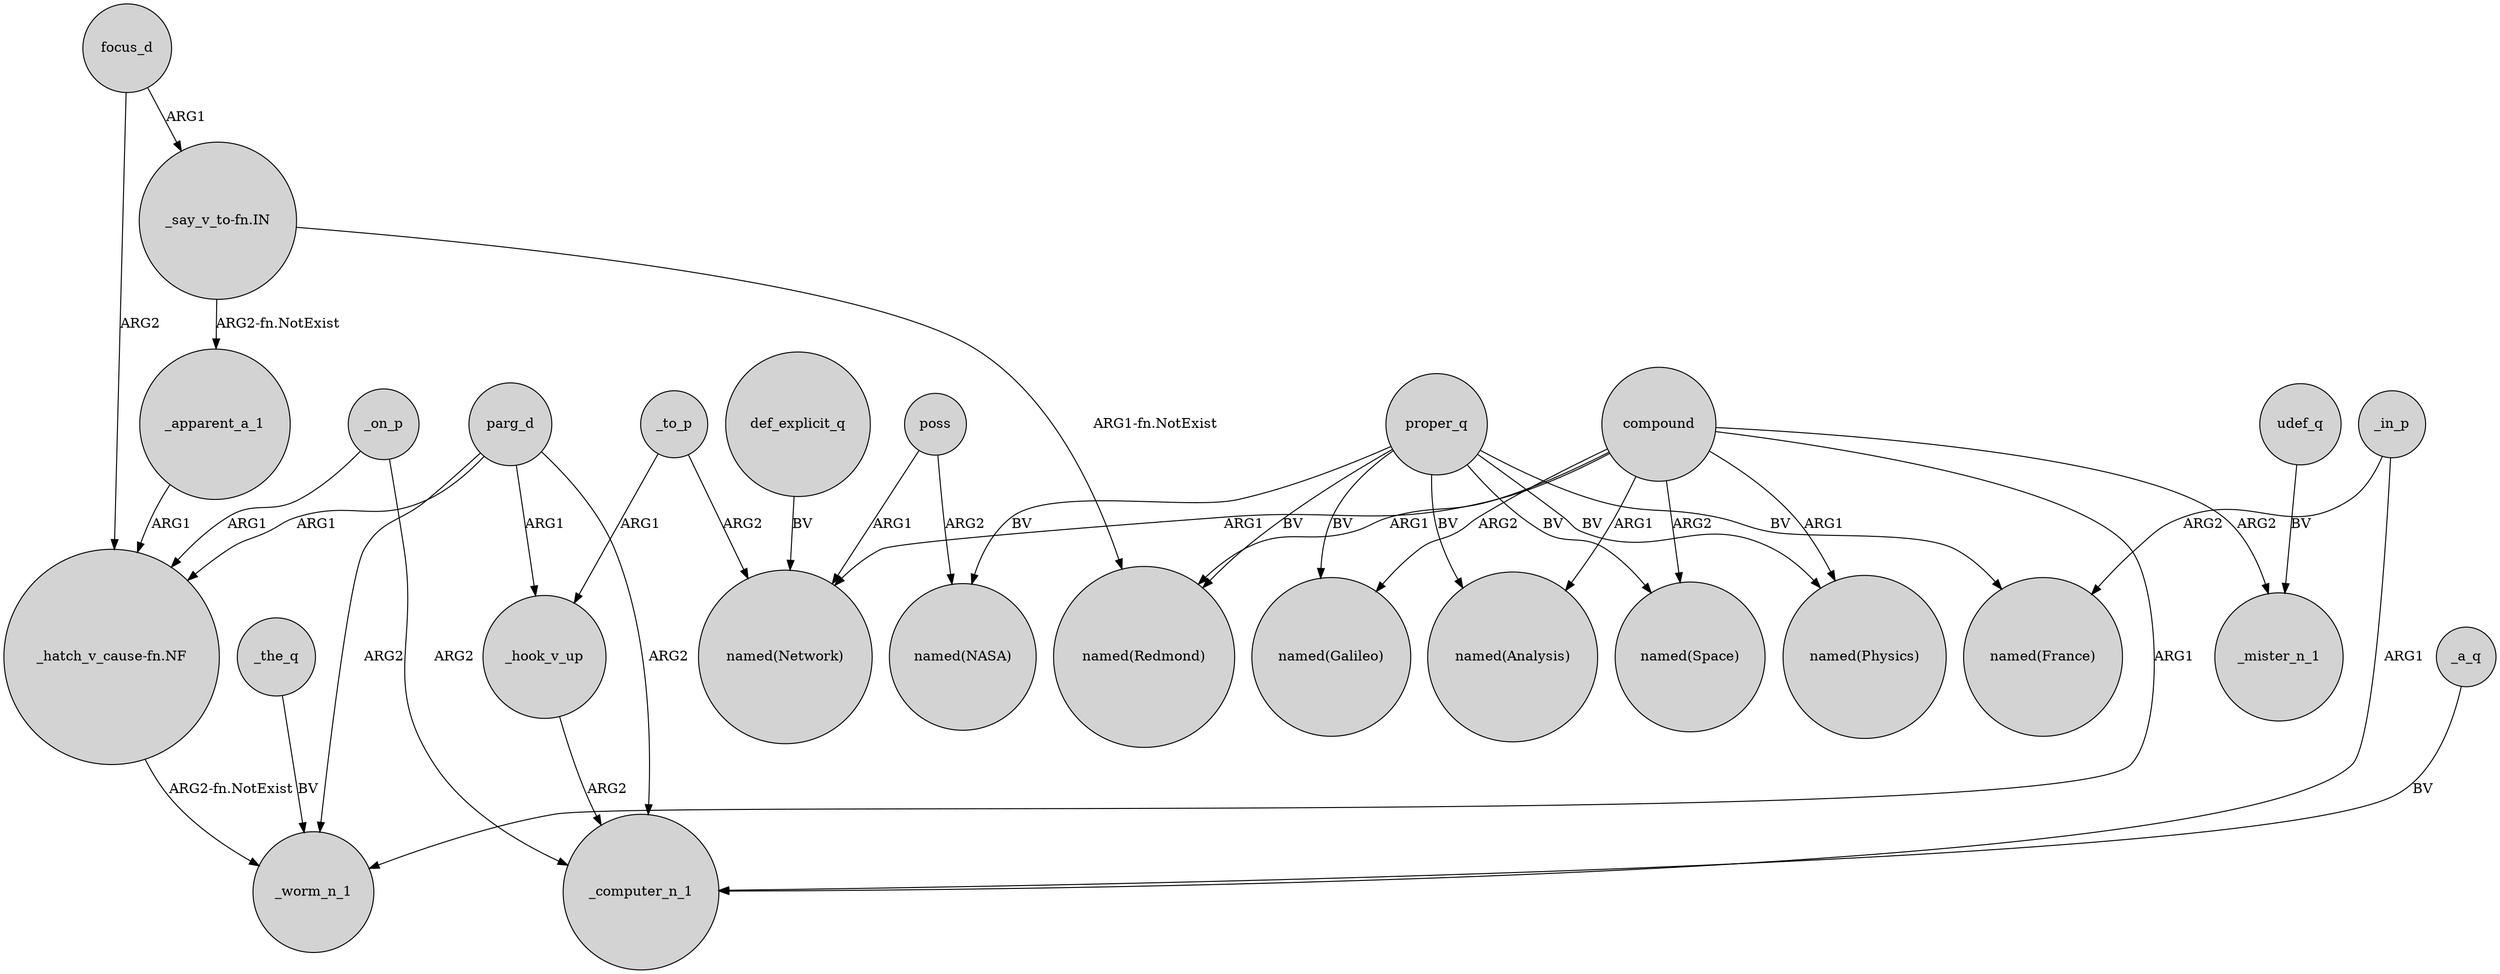 digraph {
	node [shape=circle style=filled]
	_on_p -> "_hatch_v_cause-fn.NF" [label=ARG1]
	_a_q -> _computer_n_1 [label=BV]
	_in_p -> _computer_n_1 [label=ARG1]
	proper_q -> "named(NASA)" [label=BV]
	proper_q -> "named(Analysis)" [label=BV]
	_apparent_a_1 -> "_hatch_v_cause-fn.NF" [label=ARG1]
	_to_p -> "named(Network)" [label=ARG2]
	poss -> "named(Network)" [label=ARG1]
	compound -> "named(Redmond)" [label=ARG1]
	compound -> _mister_n_1 [label=ARG2]
	def_explicit_q -> "named(Network)" [label=BV]
	proper_q -> "named(France)" [label=BV]
	udef_q -> _mister_n_1 [label=BV]
	parg_d -> _hook_v_up [label=ARG1]
	_the_q -> _worm_n_1 [label=BV]
	proper_q -> "named(Space)" [label=BV]
	focus_d -> "_hatch_v_cause-fn.NF" [label=ARG2]
	_to_p -> _hook_v_up [label=ARG1]
	compound -> "named(Network)" [label=ARG1]
	"_say_v_to-fn.IN" -> "named(Redmond)" [label="ARG1-fn.NotExist"]
	_on_p -> _computer_n_1 [label=ARG2]
	_hook_v_up -> _computer_n_1 [label=ARG2]
	"_say_v_to-fn.IN" -> _apparent_a_1 [label="ARG2-fn.NotExist"]
	parg_d -> _computer_n_1 [label=ARG2]
	proper_q -> "named(Galileo)" [label=BV]
	parg_d -> _worm_n_1 [label=ARG2]
	poss -> "named(NASA)" [label=ARG2]
	proper_q -> "named(Physics)" [label=BV]
	compound -> "named(Space)" [label=ARG2]
	proper_q -> "named(Redmond)" [label=BV]
	compound -> "named(Analysis)" [label=ARG1]
	parg_d -> "_hatch_v_cause-fn.NF" [label=ARG1]
	"_hatch_v_cause-fn.NF" -> _worm_n_1 [label="ARG2-fn.NotExist"]
	_in_p -> "named(France)" [label=ARG2]
	compound -> "named(Physics)" [label=ARG1]
	compound -> _worm_n_1 [label=ARG1]
	compound -> "named(Galileo)" [label=ARG2]
	focus_d -> "_say_v_to-fn.IN" [label=ARG1]
}
